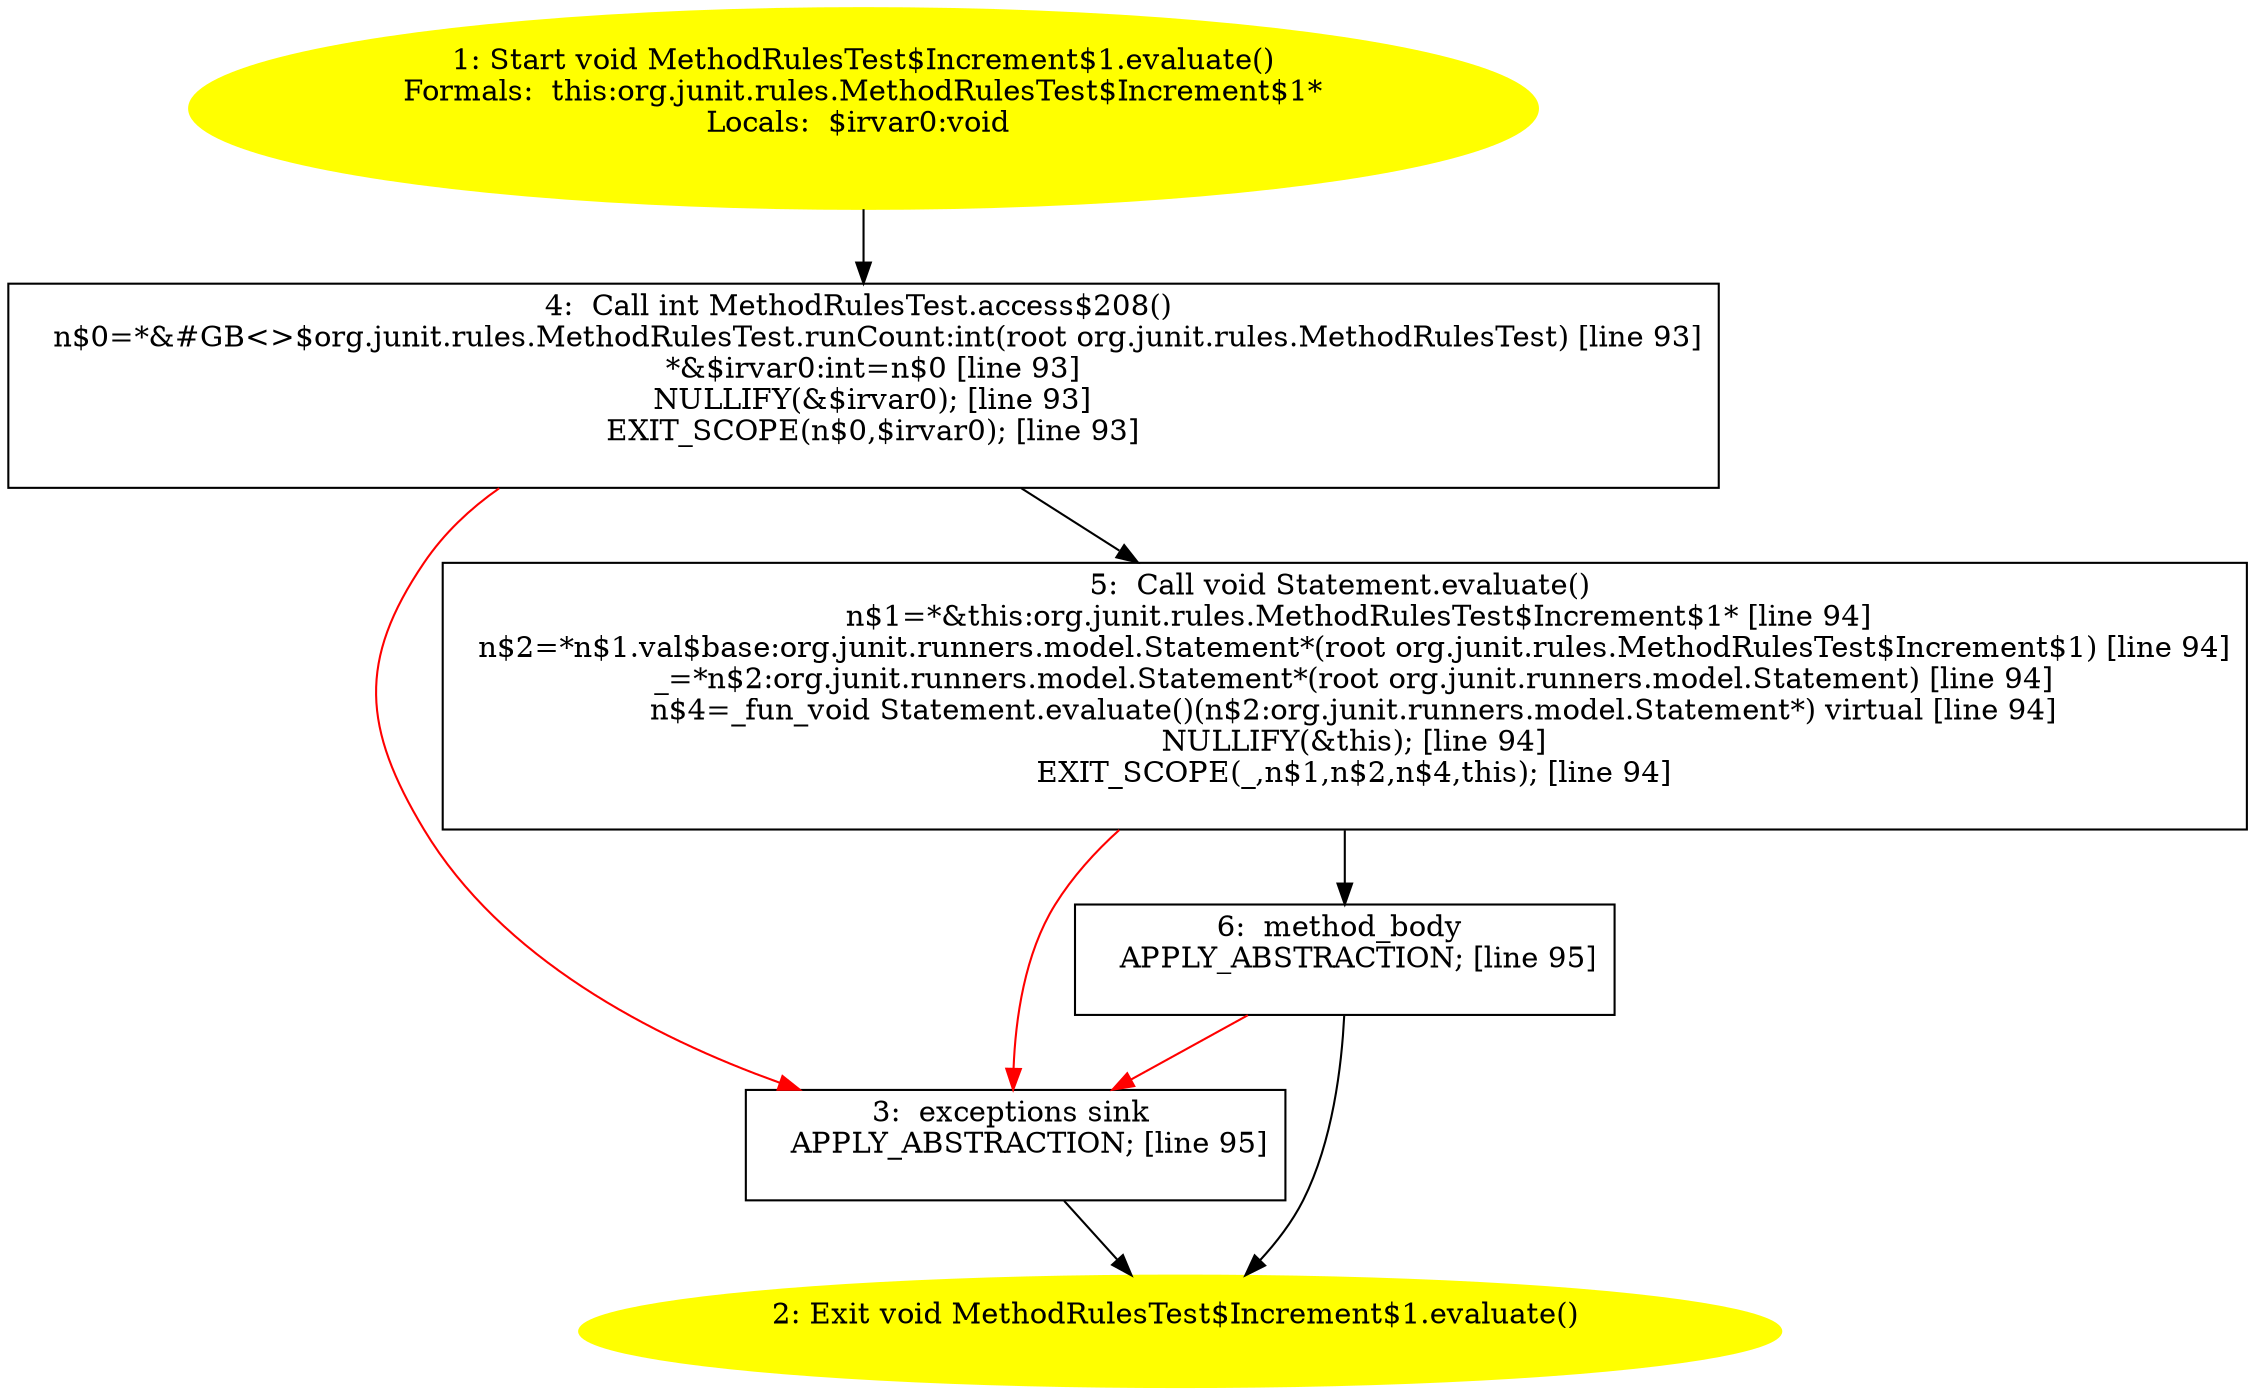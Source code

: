 /* @generated */
digraph cfg {
"org.junit.rules.MethodRulesTest$Increment$1.evaluate():void.3b47f925179482ec0d9b2518a1a44c95_1" [label="1: Start void MethodRulesTest$Increment$1.evaluate()\nFormals:  this:org.junit.rules.MethodRulesTest$Increment$1*\nLocals:  $irvar0:void \n  " color=yellow style=filled]
	

	 "org.junit.rules.MethodRulesTest$Increment$1.evaluate():void.3b47f925179482ec0d9b2518a1a44c95_1" -> "org.junit.rules.MethodRulesTest$Increment$1.evaluate():void.3b47f925179482ec0d9b2518a1a44c95_4" ;
"org.junit.rules.MethodRulesTest$Increment$1.evaluate():void.3b47f925179482ec0d9b2518a1a44c95_2" [label="2: Exit void MethodRulesTest$Increment$1.evaluate() \n  " color=yellow style=filled]
	

"org.junit.rules.MethodRulesTest$Increment$1.evaluate():void.3b47f925179482ec0d9b2518a1a44c95_3" [label="3:  exceptions sink \n   APPLY_ABSTRACTION; [line 95]\n " shape="box"]
	

	 "org.junit.rules.MethodRulesTest$Increment$1.evaluate():void.3b47f925179482ec0d9b2518a1a44c95_3" -> "org.junit.rules.MethodRulesTest$Increment$1.evaluate():void.3b47f925179482ec0d9b2518a1a44c95_2" ;
"org.junit.rules.MethodRulesTest$Increment$1.evaluate():void.3b47f925179482ec0d9b2518a1a44c95_4" [label="4:  Call int MethodRulesTest.access$208() \n   n$0=*&#GB<>$org.junit.rules.MethodRulesTest.runCount:int(root org.junit.rules.MethodRulesTest) [line 93]\n  *&$irvar0:int=n$0 [line 93]\n  NULLIFY(&$irvar0); [line 93]\n  EXIT_SCOPE(n$0,$irvar0); [line 93]\n " shape="box"]
	

	 "org.junit.rules.MethodRulesTest$Increment$1.evaluate():void.3b47f925179482ec0d9b2518a1a44c95_4" -> "org.junit.rules.MethodRulesTest$Increment$1.evaluate():void.3b47f925179482ec0d9b2518a1a44c95_5" ;
	 "org.junit.rules.MethodRulesTest$Increment$1.evaluate():void.3b47f925179482ec0d9b2518a1a44c95_4" -> "org.junit.rules.MethodRulesTest$Increment$1.evaluate():void.3b47f925179482ec0d9b2518a1a44c95_3" [color="red" ];
"org.junit.rules.MethodRulesTest$Increment$1.evaluate():void.3b47f925179482ec0d9b2518a1a44c95_5" [label="5:  Call void Statement.evaluate() \n   n$1=*&this:org.junit.rules.MethodRulesTest$Increment$1* [line 94]\n  n$2=*n$1.val$base:org.junit.runners.model.Statement*(root org.junit.rules.MethodRulesTest$Increment$1) [line 94]\n  _=*n$2:org.junit.runners.model.Statement*(root org.junit.runners.model.Statement) [line 94]\n  n$4=_fun_void Statement.evaluate()(n$2:org.junit.runners.model.Statement*) virtual [line 94]\n  NULLIFY(&this); [line 94]\n  EXIT_SCOPE(_,n$1,n$2,n$4,this); [line 94]\n " shape="box"]
	

	 "org.junit.rules.MethodRulesTest$Increment$1.evaluate():void.3b47f925179482ec0d9b2518a1a44c95_5" -> "org.junit.rules.MethodRulesTest$Increment$1.evaluate():void.3b47f925179482ec0d9b2518a1a44c95_6" ;
	 "org.junit.rules.MethodRulesTest$Increment$1.evaluate():void.3b47f925179482ec0d9b2518a1a44c95_5" -> "org.junit.rules.MethodRulesTest$Increment$1.evaluate():void.3b47f925179482ec0d9b2518a1a44c95_3" [color="red" ];
"org.junit.rules.MethodRulesTest$Increment$1.evaluate():void.3b47f925179482ec0d9b2518a1a44c95_6" [label="6:  method_body \n   APPLY_ABSTRACTION; [line 95]\n " shape="box"]
	

	 "org.junit.rules.MethodRulesTest$Increment$1.evaluate():void.3b47f925179482ec0d9b2518a1a44c95_6" -> "org.junit.rules.MethodRulesTest$Increment$1.evaluate():void.3b47f925179482ec0d9b2518a1a44c95_2" ;
	 "org.junit.rules.MethodRulesTest$Increment$1.evaluate():void.3b47f925179482ec0d9b2518a1a44c95_6" -> "org.junit.rules.MethodRulesTest$Increment$1.evaluate():void.3b47f925179482ec0d9b2518a1a44c95_3" [color="red" ];
}
